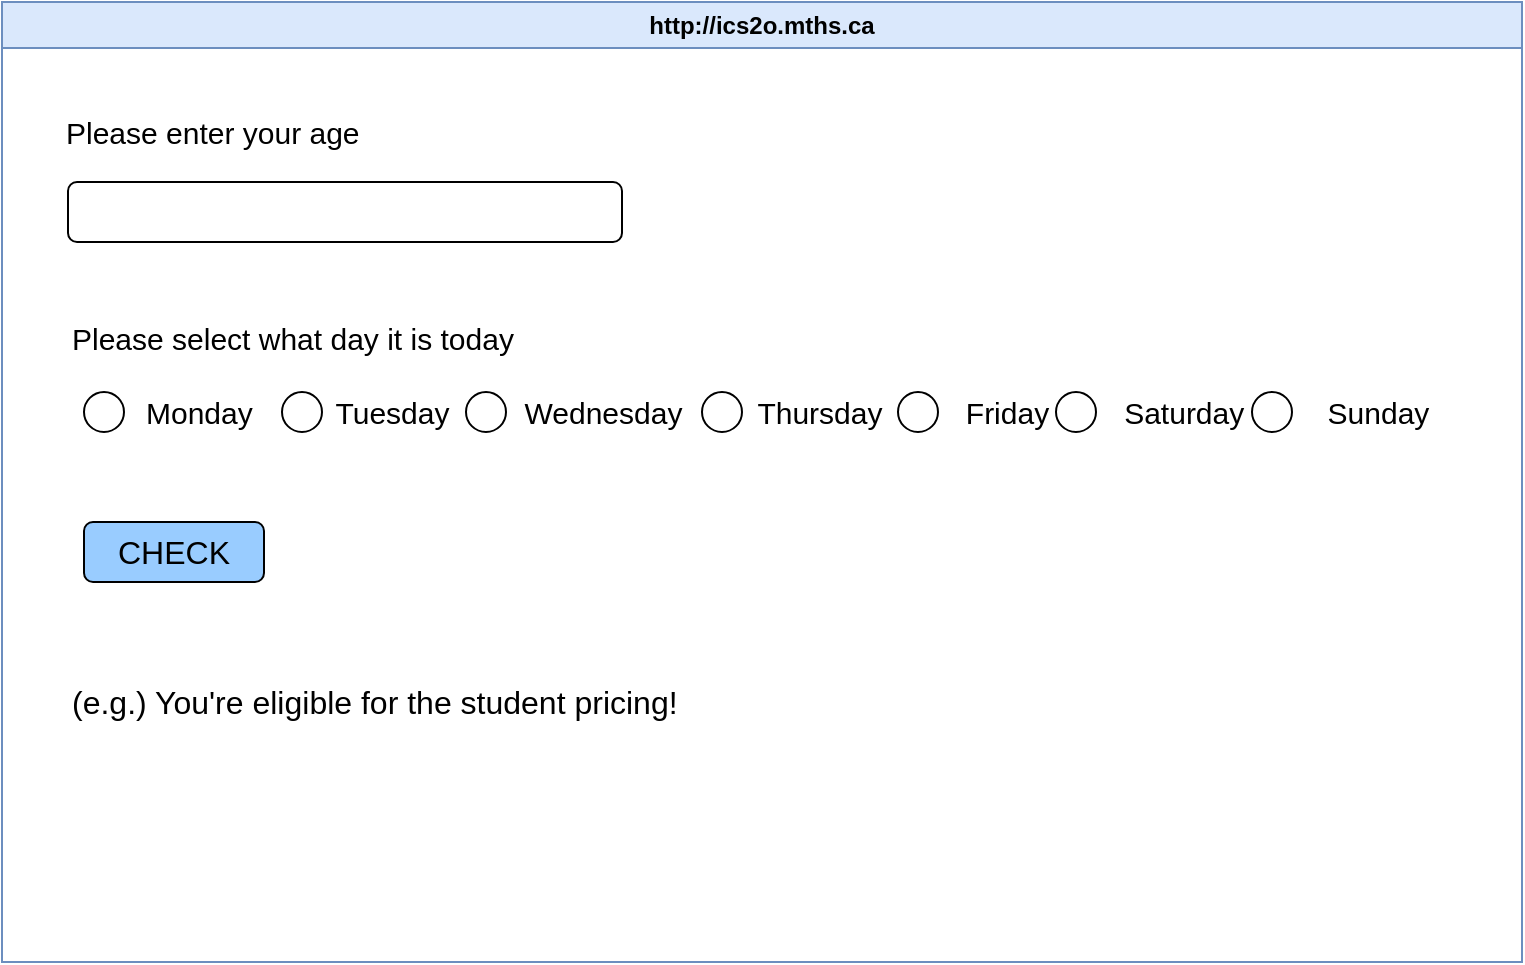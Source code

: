 <mxfile>
    <diagram id="HIP3nbAZw_EuaXWnEj3U" name="Page-1">
        <mxGraphModel dx="647" dy="706" grid="1" gridSize="10" guides="1" tooltips="1" connect="1" arrows="1" fold="1" page="1" pageScale="1" pageWidth="850" pageHeight="1100" math="0" shadow="0">
            <root>
                <mxCell id="0"/>
                <mxCell id="1" parent="0"/>
                <mxCell id="7" value="http://ics2o.mths.ca" style="swimlane;whiteSpace=wrap;html=1;fillColor=#dae8fc;strokeColor=#6c8ebf;" parent="1" vertex="1">
                    <mxGeometry x="40" y="40" width="760" height="480" as="geometry"/>
                </mxCell>
                <mxCell id="8" value="&lt;font style=&quot;font-size: 15px;&quot;&gt;Please enter your age&lt;/font&gt;" style="text;html=1;align=left;verticalAlign=middle;resizable=0;points=[];autosize=1;strokeColor=none;fillColor=none;" parent="7" vertex="1">
                    <mxGeometry x="30" y="50" width="170" height="30" as="geometry"/>
                </mxCell>
                <mxCell id="9" value="&lt;font style=&quot;font-size: 15px;&quot;&gt;Please select what day it is today&lt;/font&gt;" style="text;html=1;align=left;verticalAlign=middle;resizable=0;points=[];autosize=1;strokeColor=none;fillColor=none;" parent="7" vertex="1">
                    <mxGeometry x="33" y="153" width="240" height="30" as="geometry"/>
                </mxCell>
                <mxCell id="10" value="" style="rounded=1;whiteSpace=wrap;html=1;" parent="7" vertex="1">
                    <mxGeometry x="33" y="90" width="277" height="30" as="geometry"/>
                </mxCell>
                <mxCell id="11" value="&lt;font style=&quot;font-size: 15px;&quot;&gt;Monday&amp;nbsp; &amp;nbsp; &amp;nbsp; &amp;nbsp; &amp;nbsp; Tuesday&amp;nbsp; &amp;nbsp; &amp;nbsp; &amp;nbsp; &amp;nbsp;Wednesday&amp;nbsp; &amp;nbsp; &amp;nbsp; &amp;nbsp; &amp;nbsp;Thursday&amp;nbsp; &amp;nbsp; &amp;nbsp; &amp;nbsp; &amp;nbsp; Friday&amp;nbsp; &amp;nbsp; &amp;nbsp; &amp;nbsp; &amp;nbsp;Saturday&amp;nbsp; &amp;nbsp; &amp;nbsp; &amp;nbsp; &amp;nbsp; Sunday&lt;/font&gt;" style="text;html=1;align=left;verticalAlign=middle;resizable=0;points=[];autosize=1;strokeColor=none;fillColor=none;" parent="7" vertex="1">
                    <mxGeometry x="70" y="190" width="650" height="30" as="geometry"/>
                </mxCell>
                <mxCell id="12" value="" style="ellipse;whiteSpace=wrap;html=1;aspect=fixed;" parent="7" vertex="1">
                    <mxGeometry x="41" y="195" width="20" height="20" as="geometry"/>
                </mxCell>
                <mxCell id="14" value="" style="ellipse;whiteSpace=wrap;html=1;aspect=fixed;" parent="7" vertex="1">
                    <mxGeometry x="140" y="195" width="20" height="20" as="geometry"/>
                </mxCell>
                <mxCell id="16" value="" style="ellipse;whiteSpace=wrap;html=1;aspect=fixed;" parent="7" vertex="1">
                    <mxGeometry x="232" y="195" width="20" height="20" as="geometry"/>
                </mxCell>
                <mxCell id="17" value="" style="ellipse;whiteSpace=wrap;html=1;aspect=fixed;" parent="7" vertex="1">
                    <mxGeometry x="350" y="195" width="20" height="20" as="geometry"/>
                </mxCell>
                <mxCell id="18" value="" style="ellipse;whiteSpace=wrap;html=1;aspect=fixed;" parent="7" vertex="1">
                    <mxGeometry x="527" y="195" width="20" height="20" as="geometry"/>
                </mxCell>
                <mxCell id="20" value="" style="ellipse;whiteSpace=wrap;html=1;aspect=fixed;" parent="7" vertex="1">
                    <mxGeometry x="625" y="195" width="20" height="20" as="geometry"/>
                </mxCell>
                <mxCell id="21" value="&lt;font style=&quot;font-size: 16px;&quot;&gt;CHECK&lt;/font&gt;" style="rounded=1;whiteSpace=wrap;html=1;fillColor=#99CCFF;" parent="7" vertex="1">
                    <mxGeometry x="41" y="260" width="90" height="30" as="geometry"/>
                </mxCell>
                <mxCell id="22" value="&lt;font style=&quot;font-size: 16px;&quot;&gt;(e.g.) You&#39;re eligible for the student pricing!&lt;/font&gt;" style="text;html=1;align=left;verticalAlign=middle;resizable=0;points=[];autosize=1;strokeColor=none;fillColor=none;" parent="7" vertex="1">
                    <mxGeometry x="33" y="335" width="320" height="30" as="geometry"/>
                </mxCell>
                <mxCell id="19" value="" style="ellipse;whiteSpace=wrap;html=1;aspect=fixed;" parent="1" vertex="1">
                    <mxGeometry x="488" y="235" width="20" height="20" as="geometry"/>
                </mxCell>
            </root>
        </mxGraphModel>
    </diagram>
</mxfile>